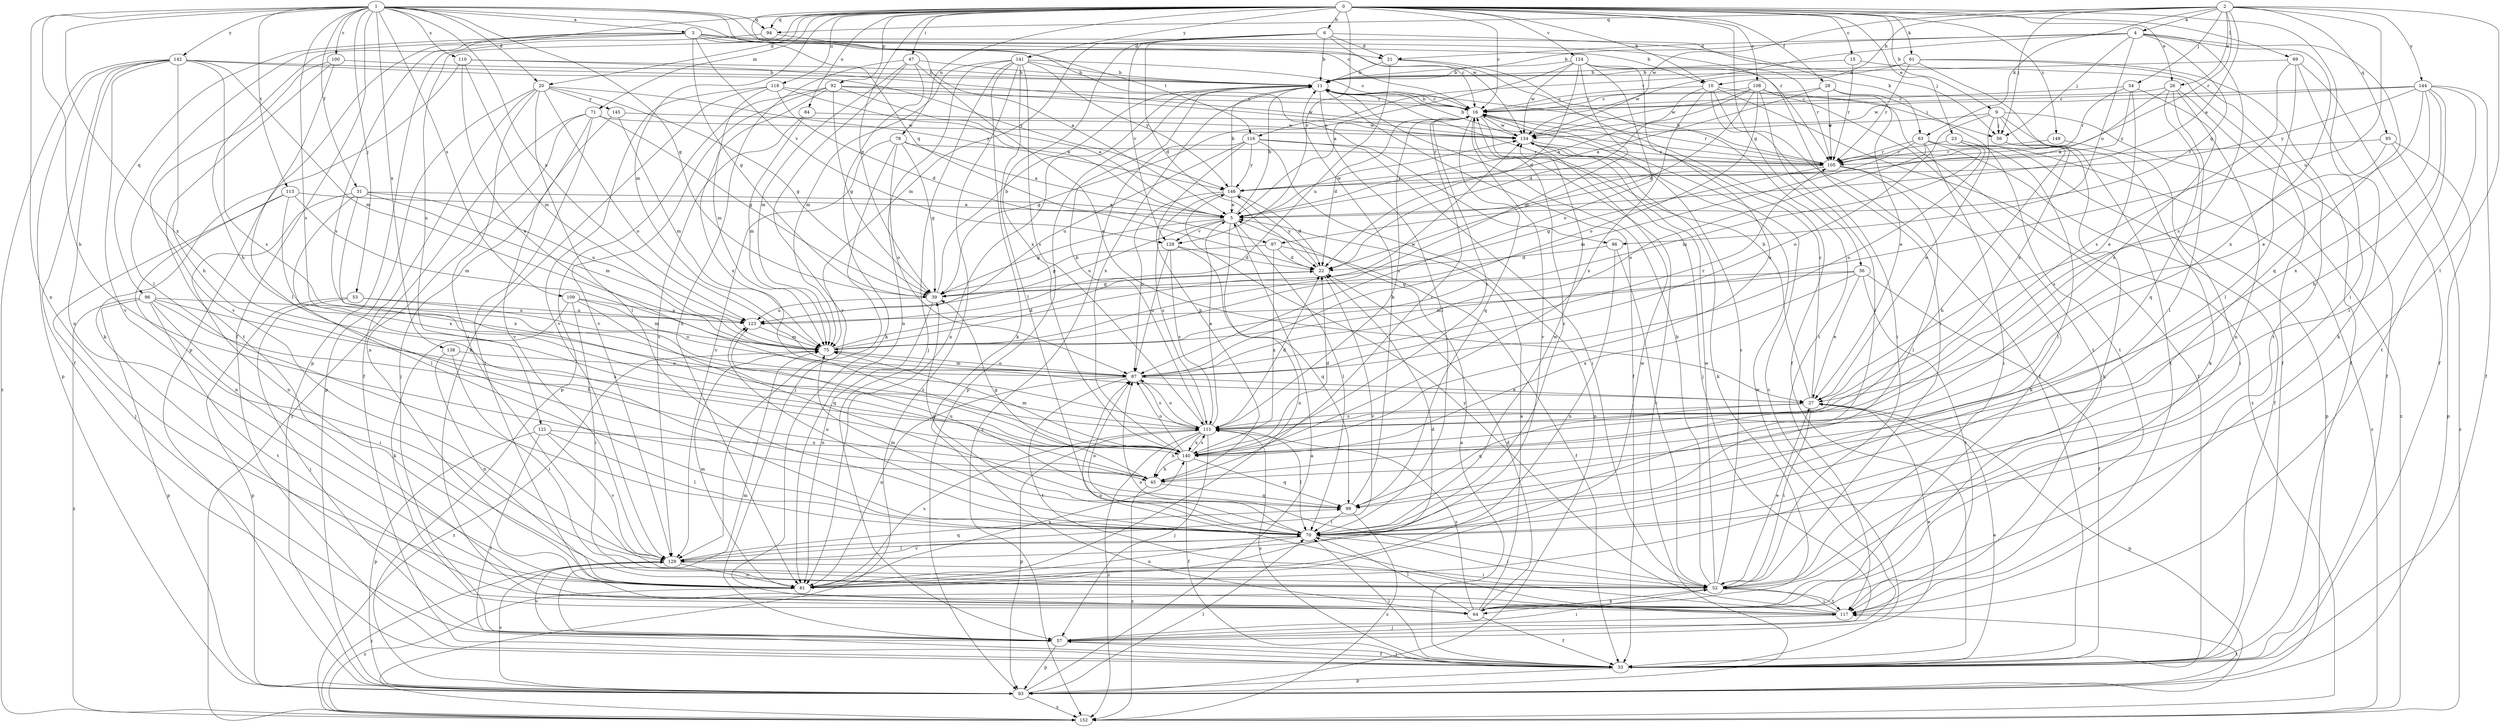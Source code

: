 strict digraph  {
0;
1;
2;
3;
4;
5;
6;
9;
10;
11;
15;
16;
20;
21;
22;
23;
26;
27;
28;
31;
33;
36;
39;
45;
47;
52;
53;
54;
56;
57;
61;
63;
64;
69;
70;
71;
75;
78;
81;
84;
86;
87;
92;
93;
94;
95;
96;
97;
99;
100;
105;
108;
109;
110;
111;
113;
116;
117;
118;
121;
123;
124;
128;
129;
134;
138;
140;
141;
142;
144;
145;
146;
149;
152;
0 -> 6  [label=b];
0 -> 9  [label=b];
0 -> 10  [label=b];
0 -> 15  [label=c];
0 -> 16  [label=c];
0 -> 20  [label=d];
0 -> 23  [label=e];
0 -> 26  [label=e];
0 -> 28  [label=f];
0 -> 36  [label=g];
0 -> 39  [label=g];
0 -> 47  [label=i];
0 -> 52  [label=i];
0 -> 61  [label=k];
0 -> 69  [label=l];
0 -> 71  [label=m];
0 -> 75  [label=m];
0 -> 78  [label=n];
0 -> 84  [label=o];
0 -> 86  [label=o];
0 -> 92  [label=p];
0 -> 93  [label=p];
0 -> 94  [label=q];
0 -> 108  [label=s];
0 -> 118  [label=u];
0 -> 121  [label=u];
0 -> 124  [label=v];
0 -> 128  [label=v];
0 -> 141  [label=y];
0 -> 149  [label=z];
1 -> 3  [label=a];
1 -> 16  [label=c];
1 -> 20  [label=d];
1 -> 31  [label=f];
1 -> 33  [label=f];
1 -> 39  [label=g];
1 -> 45  [label=h];
1 -> 53  [label=j];
1 -> 81  [label=n];
1 -> 94  [label=q];
1 -> 100  [label=r];
1 -> 105  [label=r];
1 -> 109  [label=s];
1 -> 110  [label=s];
1 -> 111  [label=s];
1 -> 113  [label=t];
1 -> 123  [label=u];
1 -> 134  [label=w];
1 -> 138  [label=x];
1 -> 140  [label=x];
1 -> 142  [label=y];
2 -> 4  [label=a];
2 -> 5  [label=a];
2 -> 10  [label=b];
2 -> 26  [label=e];
2 -> 54  [label=j];
2 -> 56  [label=j];
2 -> 63  [label=k];
2 -> 70  [label=l];
2 -> 94  [label=q];
2 -> 95  [label=q];
2 -> 105  [label=r];
2 -> 123  [label=u];
2 -> 134  [label=w];
2 -> 144  [label=y];
3 -> 10  [label=b];
3 -> 21  [label=d];
3 -> 39  [label=g];
3 -> 45  [label=h];
3 -> 56  [label=j];
3 -> 70  [label=l];
3 -> 96  [label=q];
3 -> 97  [label=q];
3 -> 111  [label=s];
3 -> 116  [label=t];
3 -> 128  [label=v];
4 -> 11  [label=b];
4 -> 21  [label=d];
4 -> 56  [label=j];
4 -> 86  [label=o];
4 -> 97  [label=q];
4 -> 99  [label=q];
4 -> 111  [label=s];
4 -> 116  [label=t];
4 -> 140  [label=x];
5 -> 11  [label=b];
5 -> 39  [label=g];
5 -> 70  [label=l];
5 -> 81  [label=n];
5 -> 123  [label=u];
5 -> 128  [label=v];
5 -> 134  [label=w];
6 -> 11  [label=b];
6 -> 16  [label=c];
6 -> 21  [label=d];
6 -> 22  [label=d];
6 -> 63  [label=k];
6 -> 75  [label=m];
6 -> 128  [label=v];
6 -> 140  [label=x];
9 -> 27  [label=e];
9 -> 56  [label=j];
9 -> 64  [label=k];
9 -> 87  [label=o];
9 -> 117  [label=t];
9 -> 134  [label=w];
9 -> 152  [label=z];
10 -> 16  [label=c];
10 -> 22  [label=d];
10 -> 33  [label=f];
10 -> 52  [label=i];
10 -> 56  [label=j];
10 -> 140  [label=x];
10 -> 152  [label=z];
11 -> 16  [label=c];
11 -> 33  [label=f];
11 -> 70  [label=l];
11 -> 81  [label=n];
11 -> 93  [label=p];
11 -> 140  [label=x];
15 -> 11  [label=b];
15 -> 33  [label=f];
15 -> 105  [label=r];
16 -> 11  [label=b];
16 -> 22  [label=d];
16 -> 39  [label=g];
16 -> 57  [label=j];
16 -> 99  [label=q];
16 -> 105  [label=r];
16 -> 111  [label=s];
16 -> 129  [label=v];
16 -> 134  [label=w];
20 -> 33  [label=f];
20 -> 39  [label=g];
20 -> 52  [label=i];
20 -> 70  [label=l];
20 -> 87  [label=o];
20 -> 93  [label=p];
20 -> 145  [label=y];
20 -> 146  [label=y];
21 -> 11  [label=b];
21 -> 33  [label=f];
21 -> 117  [label=t];
21 -> 123  [label=u];
22 -> 39  [label=g];
22 -> 129  [label=v];
22 -> 146  [label=y];
23 -> 70  [label=l];
23 -> 75  [label=m];
23 -> 87  [label=o];
23 -> 105  [label=r];
26 -> 5  [label=a];
26 -> 16  [label=c];
26 -> 33  [label=f];
26 -> 70  [label=l];
26 -> 81  [label=n];
26 -> 99  [label=q];
27 -> 11  [label=b];
27 -> 16  [label=c];
27 -> 52  [label=i];
27 -> 93  [label=p];
27 -> 99  [label=q];
27 -> 111  [label=s];
28 -> 5  [label=a];
28 -> 16  [label=c];
28 -> 27  [label=e];
28 -> 105  [label=r];
28 -> 117  [label=t];
31 -> 5  [label=a];
31 -> 70  [label=l];
31 -> 75  [label=m];
31 -> 81  [label=n];
31 -> 123  [label=u];
31 -> 140  [label=x];
33 -> 5  [label=a];
33 -> 16  [label=c];
33 -> 27  [label=e];
33 -> 57  [label=j];
33 -> 70  [label=l];
33 -> 93  [label=p];
33 -> 111  [label=s];
36 -> 27  [label=e];
36 -> 33  [label=f];
36 -> 39  [label=g];
36 -> 75  [label=m];
36 -> 117  [label=t];
36 -> 140  [label=x];
39 -> 11  [label=b];
39 -> 81  [label=n];
39 -> 123  [label=u];
45 -> 16  [label=c];
45 -> 39  [label=g];
45 -> 99  [label=q];
45 -> 152  [label=z];
47 -> 11  [label=b];
47 -> 27  [label=e];
47 -> 64  [label=k];
47 -> 75  [label=m];
47 -> 81  [label=n];
47 -> 129  [label=v];
52 -> 11  [label=b];
52 -> 16  [label=c];
52 -> 27  [label=e];
52 -> 64  [label=k];
52 -> 87  [label=o];
52 -> 117  [label=t];
52 -> 134  [label=w];
53 -> 57  [label=j];
53 -> 87  [label=o];
53 -> 93  [label=p];
53 -> 123  [label=u];
54 -> 16  [label=c];
54 -> 27  [label=e];
54 -> 105  [label=r];
54 -> 111  [label=s];
54 -> 146  [label=y];
56 -> 45  [label=h];
56 -> 64  [label=k];
57 -> 27  [label=e];
57 -> 33  [label=f];
57 -> 52  [label=i];
57 -> 75  [label=m];
57 -> 93  [label=p];
57 -> 129  [label=v];
57 -> 134  [label=w];
61 -> 11  [label=b];
61 -> 33  [label=f];
61 -> 105  [label=r];
61 -> 117  [label=t];
61 -> 134  [label=w];
61 -> 140  [label=x];
63 -> 33  [label=f];
63 -> 52  [label=i];
63 -> 75  [label=m];
63 -> 87  [label=o];
63 -> 93  [label=p];
63 -> 105  [label=r];
63 -> 152  [label=z];
64 -> 5  [label=a];
64 -> 22  [label=d];
64 -> 33  [label=f];
64 -> 70  [label=l];
64 -> 111  [label=s];
69 -> 11  [label=b];
69 -> 33  [label=f];
69 -> 64  [label=k];
69 -> 70  [label=l];
69 -> 111  [label=s];
70 -> 16  [label=c];
70 -> 39  [label=g];
70 -> 52  [label=i];
70 -> 75  [label=m];
70 -> 81  [label=n];
70 -> 87  [label=o];
70 -> 123  [label=u];
70 -> 129  [label=v];
70 -> 134  [label=w];
71 -> 39  [label=g];
71 -> 57  [label=j];
71 -> 81  [label=n];
71 -> 117  [label=t];
71 -> 134  [label=w];
71 -> 152  [label=z];
75 -> 22  [label=d];
75 -> 87  [label=o];
75 -> 134  [label=w];
75 -> 152  [label=z];
78 -> 5  [label=a];
78 -> 39  [label=g];
78 -> 57  [label=j];
78 -> 87  [label=o];
78 -> 105  [label=r];
78 -> 129  [label=v];
81 -> 22  [label=d];
81 -> 75  [label=m];
81 -> 111  [label=s];
81 -> 134  [label=w];
81 -> 140  [label=x];
81 -> 152  [label=z];
84 -> 75  [label=m];
84 -> 129  [label=v];
84 -> 134  [label=w];
86 -> 22  [label=d];
86 -> 52  [label=i];
86 -> 81  [label=n];
87 -> 27  [label=e];
87 -> 75  [label=m];
87 -> 81  [label=n];
87 -> 105  [label=r];
87 -> 111  [label=s];
87 -> 117  [label=t];
92 -> 5  [label=a];
92 -> 16  [label=c];
92 -> 39  [label=g];
92 -> 93  [label=p];
92 -> 129  [label=v];
92 -> 134  [label=w];
92 -> 140  [label=x];
93 -> 5  [label=a];
93 -> 16  [label=c];
93 -> 70  [label=l];
93 -> 117  [label=t];
93 -> 129  [label=v];
93 -> 152  [label=z];
94 -> 5  [label=a];
94 -> 93  [label=p];
95 -> 93  [label=p];
95 -> 105  [label=r];
95 -> 111  [label=s];
95 -> 152  [label=z];
96 -> 45  [label=h];
96 -> 52  [label=i];
96 -> 93  [label=p];
96 -> 117  [label=t];
96 -> 123  [label=u];
96 -> 140  [label=x];
96 -> 152  [label=z];
97 -> 22  [label=d];
97 -> 33  [label=f];
97 -> 39  [label=g];
97 -> 140  [label=x];
99 -> 11  [label=b];
99 -> 70  [label=l];
99 -> 123  [label=u];
99 -> 152  [label=z];
100 -> 11  [label=b];
100 -> 70  [label=l];
100 -> 117  [label=t];
100 -> 129  [label=v];
105 -> 11  [label=b];
105 -> 39  [label=g];
105 -> 64  [label=k];
105 -> 70  [label=l];
105 -> 146  [label=y];
108 -> 5  [label=a];
108 -> 16  [label=c];
108 -> 22  [label=d];
108 -> 33  [label=f];
108 -> 70  [label=l];
108 -> 87  [label=o];
108 -> 117  [label=t];
108 -> 134  [label=w];
109 -> 52  [label=i];
109 -> 64  [label=k];
109 -> 75  [label=m];
109 -> 99  [label=q];
109 -> 123  [label=u];
110 -> 11  [label=b];
110 -> 27  [label=e];
110 -> 64  [label=k];
110 -> 75  [label=m];
110 -> 105  [label=r];
111 -> 5  [label=a];
111 -> 11  [label=b];
111 -> 22  [label=d];
111 -> 45  [label=h];
111 -> 57  [label=j];
111 -> 70  [label=l];
111 -> 87  [label=o];
111 -> 93  [label=p];
111 -> 140  [label=x];
111 -> 152  [label=z];
113 -> 5  [label=a];
113 -> 57  [label=j];
113 -> 75  [label=m];
113 -> 81  [label=n];
113 -> 140  [label=x];
116 -> 45  [label=h];
116 -> 52  [label=i];
116 -> 93  [label=p];
116 -> 105  [label=r];
116 -> 123  [label=u];
116 -> 146  [label=y];
116 -> 152  [label=z];
117 -> 52  [label=i];
117 -> 57  [label=j];
117 -> 87  [label=o];
117 -> 146  [label=y];
118 -> 5  [label=a];
118 -> 16  [label=c];
118 -> 22  [label=d];
118 -> 64  [label=k];
118 -> 75  [label=m];
118 -> 129  [label=v];
121 -> 33  [label=f];
121 -> 70  [label=l];
121 -> 93  [label=p];
121 -> 129  [label=v];
121 -> 140  [label=x];
123 -> 75  [label=m];
124 -> 5  [label=a];
124 -> 11  [label=b];
124 -> 22  [label=d];
124 -> 52  [label=i];
124 -> 75  [label=m];
124 -> 87  [label=o];
124 -> 105  [label=r];
124 -> 134  [label=w];
124 -> 140  [label=x];
128 -> 22  [label=d];
128 -> 87  [label=o];
128 -> 99  [label=q];
128 -> 111  [label=s];
129 -> 52  [label=i];
129 -> 70  [label=l];
129 -> 81  [label=n];
129 -> 99  [label=q];
129 -> 152  [label=z];
134 -> 11  [label=b];
134 -> 64  [label=k];
134 -> 105  [label=r];
138 -> 52  [label=i];
138 -> 81  [label=n];
138 -> 87  [label=o];
140 -> 16  [label=c];
140 -> 22  [label=d];
140 -> 33  [label=f];
140 -> 45  [label=h];
140 -> 75  [label=m];
140 -> 87  [label=o];
140 -> 99  [label=q];
140 -> 111  [label=s];
141 -> 11  [label=b];
141 -> 16  [label=c];
141 -> 57  [label=j];
141 -> 64  [label=k];
141 -> 70  [label=l];
141 -> 75  [label=m];
141 -> 81  [label=n];
141 -> 111  [label=s];
141 -> 146  [label=y];
141 -> 152  [label=z];
142 -> 11  [label=b];
142 -> 33  [label=f];
142 -> 45  [label=h];
142 -> 75  [label=m];
142 -> 81  [label=n];
142 -> 93  [label=p];
142 -> 111  [label=s];
142 -> 129  [label=v];
142 -> 146  [label=y];
142 -> 152  [label=z];
144 -> 16  [label=c];
144 -> 27  [label=e];
144 -> 33  [label=f];
144 -> 45  [label=h];
144 -> 70  [label=l];
144 -> 117  [label=t];
144 -> 134  [label=w];
144 -> 140  [label=x];
144 -> 146  [label=y];
145 -> 75  [label=m];
145 -> 129  [label=v];
145 -> 134  [label=w];
146 -> 5  [label=a];
146 -> 11  [label=b];
146 -> 22  [label=d];
146 -> 87  [label=o];
146 -> 111  [label=s];
149 -> 52  [label=i];
149 -> 105  [label=r];
}
